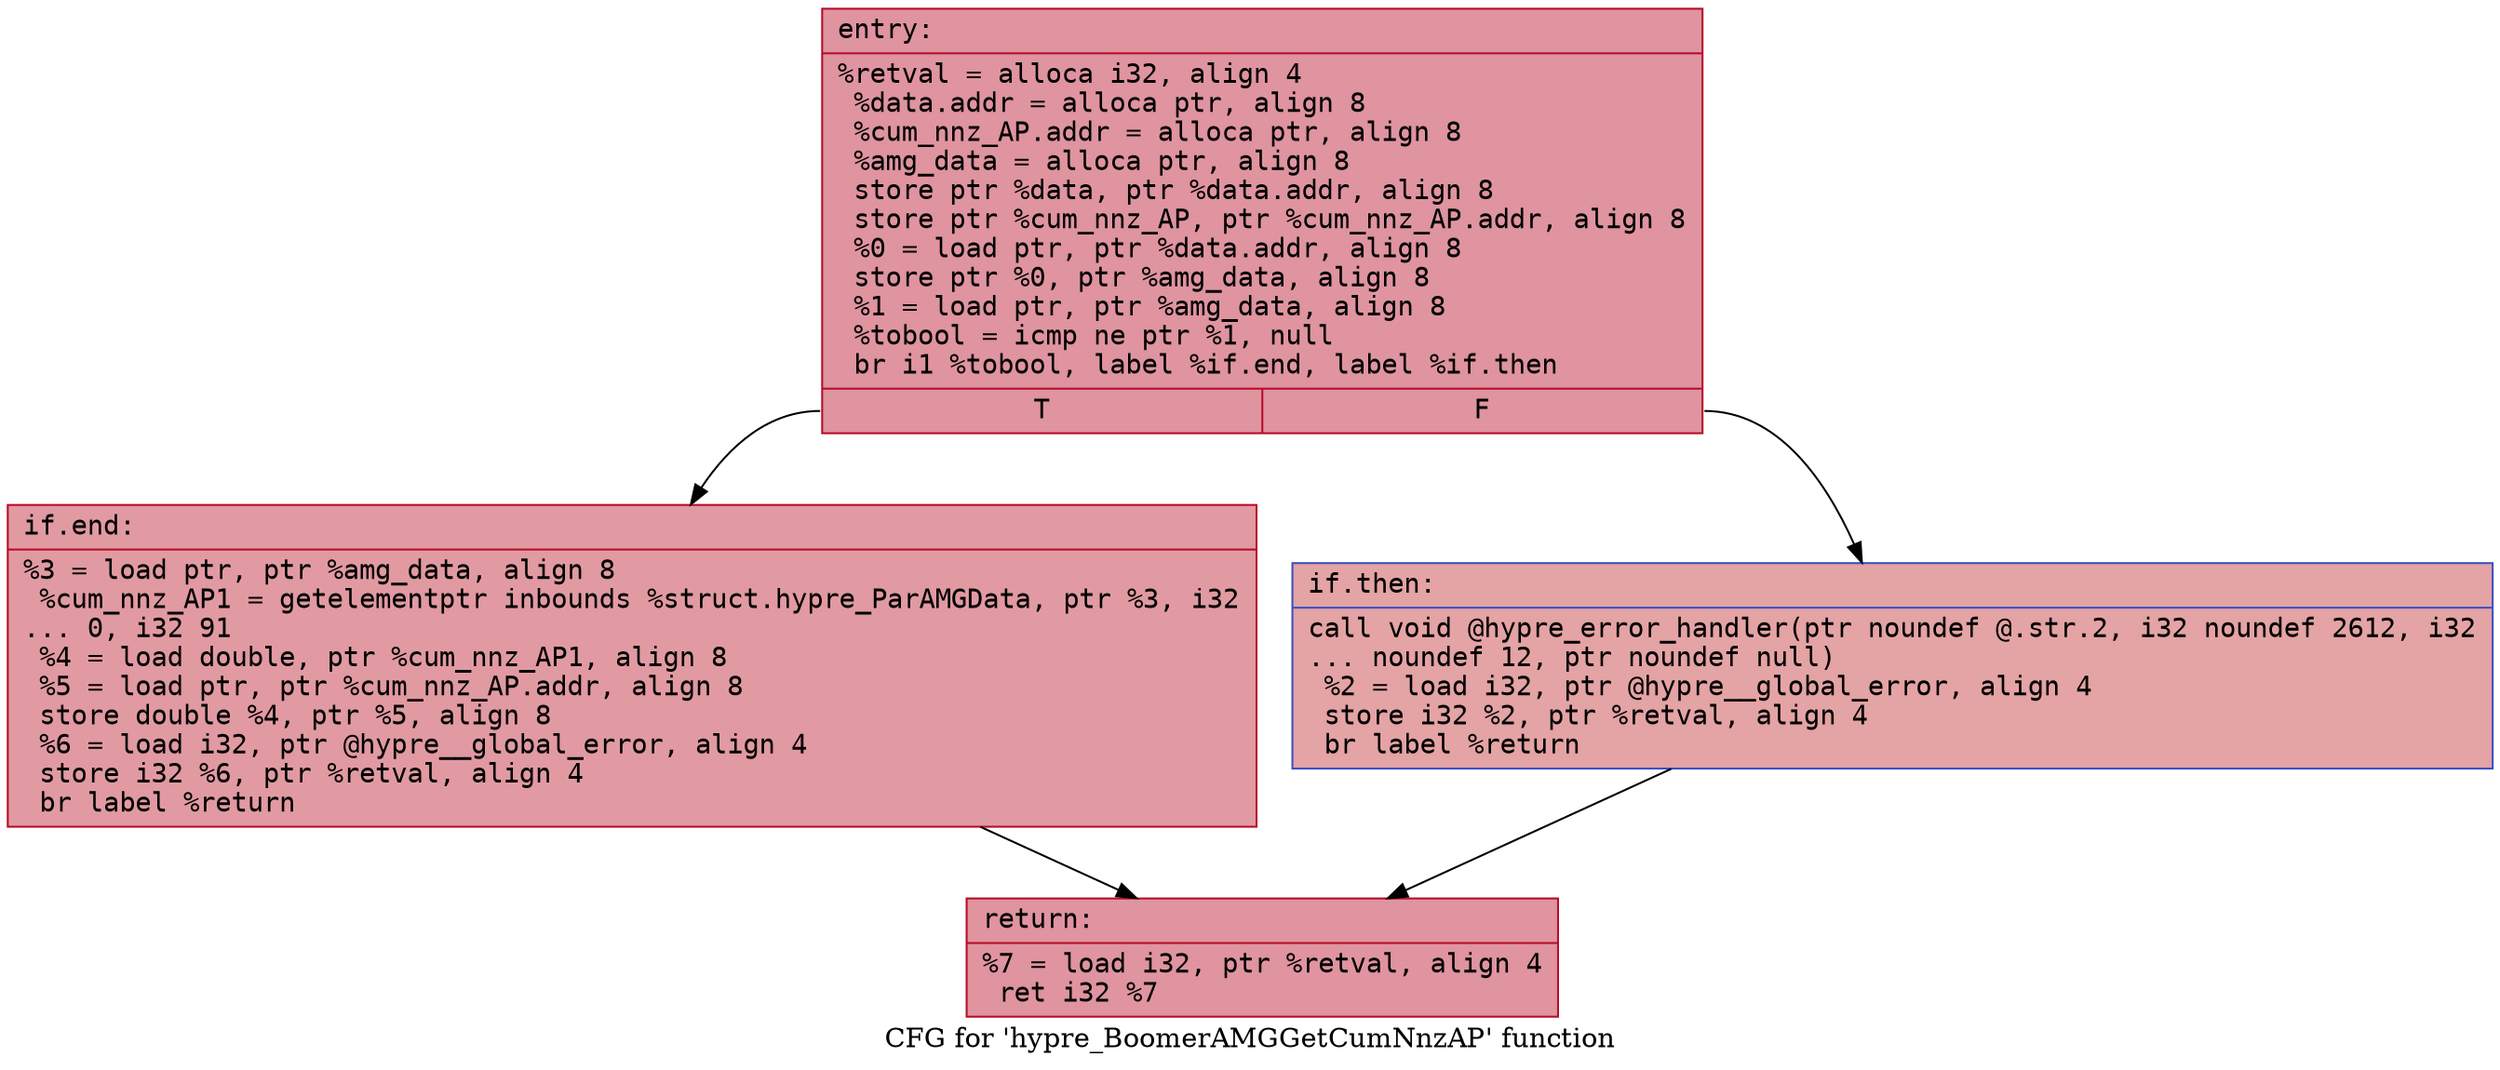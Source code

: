digraph "CFG for 'hypre_BoomerAMGGetCumNnzAP' function" {
	label="CFG for 'hypre_BoomerAMGGetCumNnzAP' function";

	Node0x55fa80aae3b0 [shape=record,color="#b70d28ff", style=filled, fillcolor="#b70d2870" fontname="Courier",label="{entry:\l|  %retval = alloca i32, align 4\l  %data.addr = alloca ptr, align 8\l  %cum_nnz_AP.addr = alloca ptr, align 8\l  %amg_data = alloca ptr, align 8\l  store ptr %data, ptr %data.addr, align 8\l  store ptr %cum_nnz_AP, ptr %cum_nnz_AP.addr, align 8\l  %0 = load ptr, ptr %data.addr, align 8\l  store ptr %0, ptr %amg_data, align 8\l  %1 = load ptr, ptr %amg_data, align 8\l  %tobool = icmp ne ptr %1, null\l  br i1 %tobool, label %if.end, label %if.then\l|{<s0>T|<s1>F}}"];
	Node0x55fa80aae3b0:s0 -> Node0x55fa80aaea20[tooltip="entry -> if.end\nProbability 62.50%" ];
	Node0x55fa80aae3b0:s1 -> Node0x55fa80aaea90[tooltip="entry -> if.then\nProbability 37.50%" ];
	Node0x55fa80aaea90 [shape=record,color="#3d50c3ff", style=filled, fillcolor="#c32e3170" fontname="Courier",label="{if.then:\l|  call void @hypre_error_handler(ptr noundef @.str.2, i32 noundef 2612, i32\l... noundef 12, ptr noundef null)\l  %2 = load i32, ptr @hypre__global_error, align 4\l  store i32 %2, ptr %retval, align 4\l  br label %return\l}"];
	Node0x55fa80aaea90 -> Node0x55fa80aaef20[tooltip="if.then -> return\nProbability 100.00%" ];
	Node0x55fa80aaea20 [shape=record,color="#b70d28ff", style=filled, fillcolor="#bb1b2c70" fontname="Courier",label="{if.end:\l|  %3 = load ptr, ptr %amg_data, align 8\l  %cum_nnz_AP1 = getelementptr inbounds %struct.hypre_ParAMGData, ptr %3, i32\l... 0, i32 91\l  %4 = load double, ptr %cum_nnz_AP1, align 8\l  %5 = load ptr, ptr %cum_nnz_AP.addr, align 8\l  store double %4, ptr %5, align 8\l  %6 = load i32, ptr @hypre__global_error, align 4\l  store i32 %6, ptr %retval, align 4\l  br label %return\l}"];
	Node0x55fa80aaea20 -> Node0x55fa80aaef20[tooltip="if.end -> return\nProbability 100.00%" ];
	Node0x55fa80aaef20 [shape=record,color="#b70d28ff", style=filled, fillcolor="#b70d2870" fontname="Courier",label="{return:\l|  %7 = load i32, ptr %retval, align 4\l  ret i32 %7\l}"];
}
